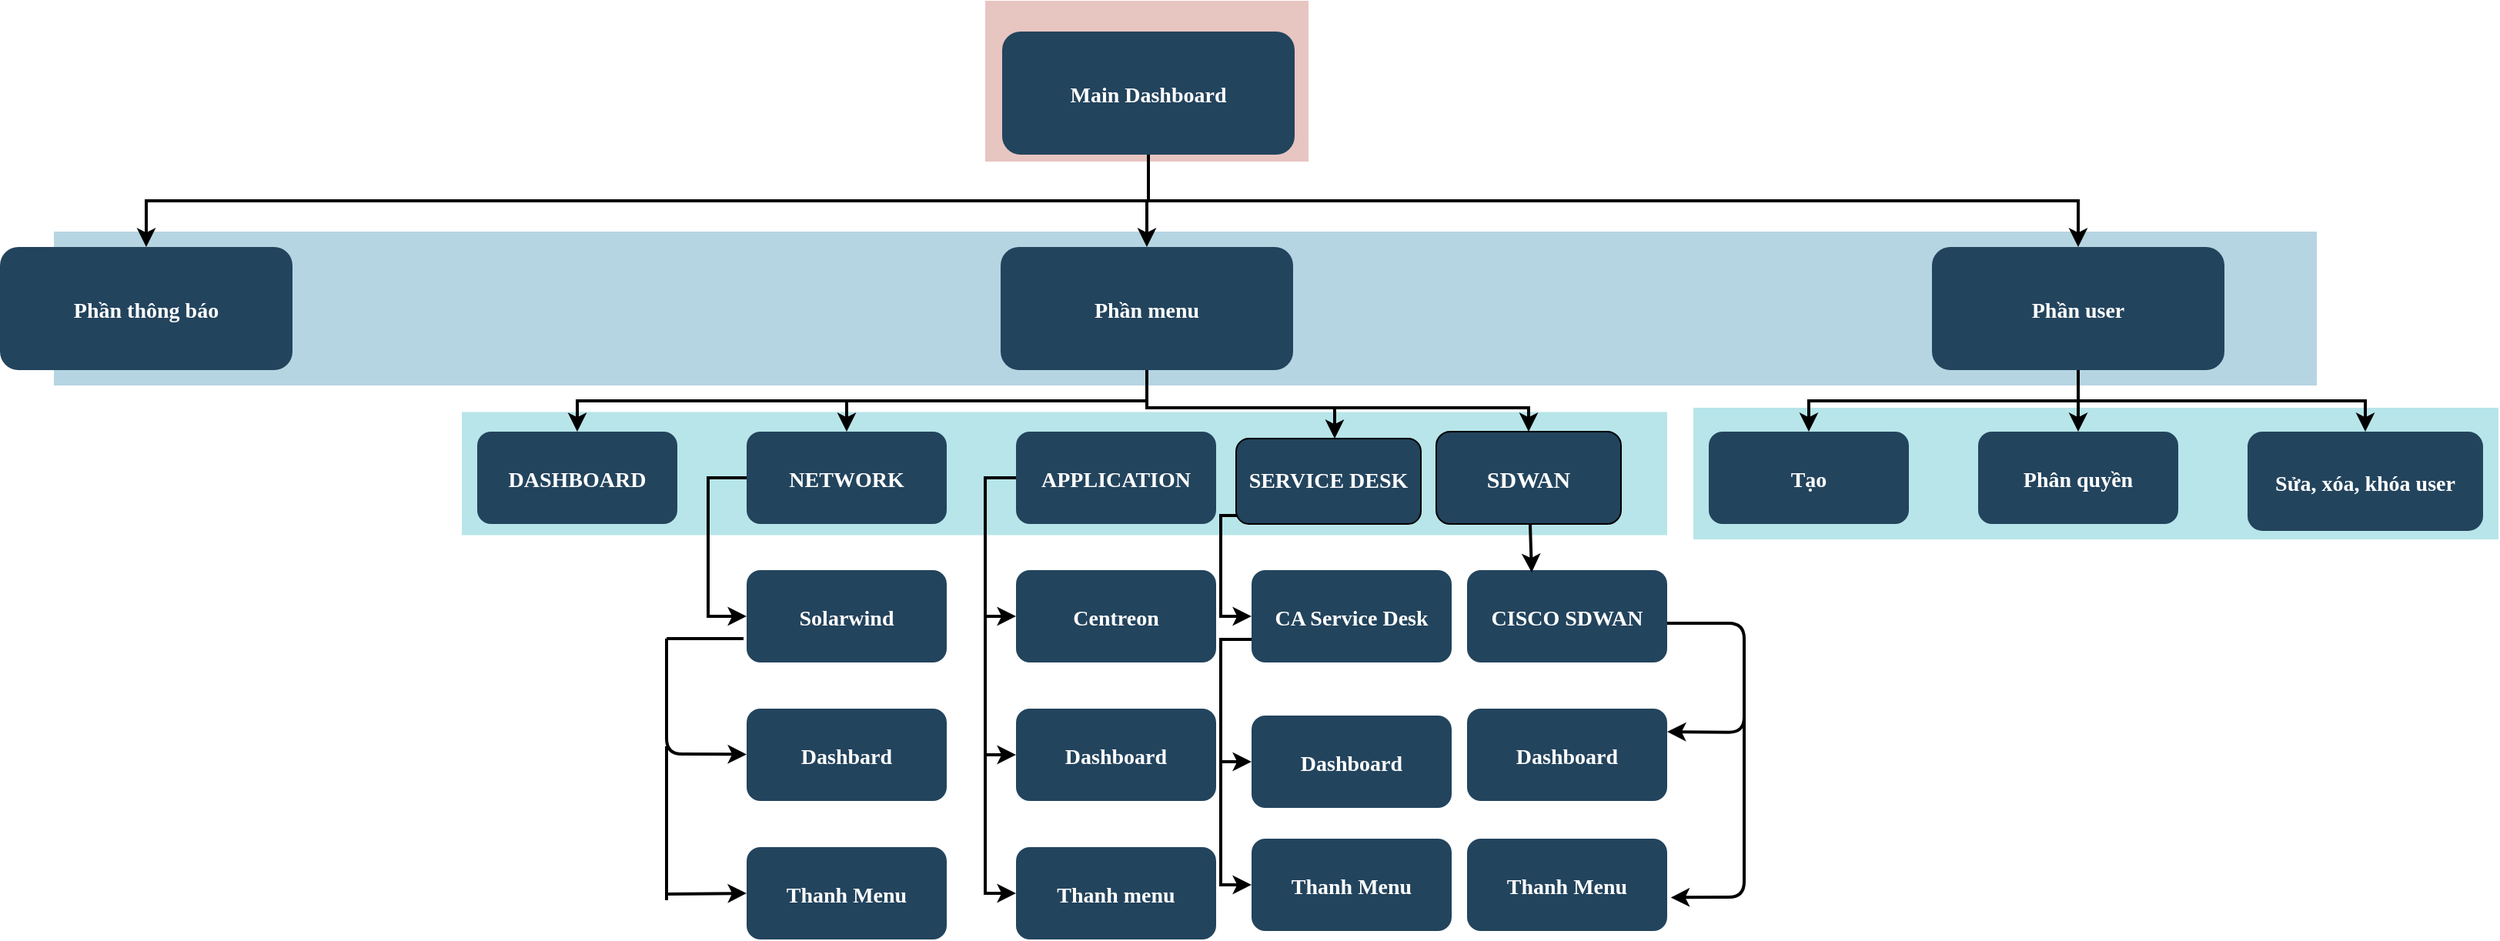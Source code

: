 <mxfile version="14.1.9" type="github">
  <diagram name="Page-1" id="2c0d36ab-eaac-3732-788b-9136903baeff">
    <mxGraphModel dx="1038" dy="548" grid="1" gridSize="10" guides="1" tooltips="1" connect="1" arrows="1" fold="1" page="1" pageScale="1.5" pageWidth="1169" pageHeight="827" background="#ffffff" math="0" shadow="0">
      <root>
        <mxCell id="0" />
        <mxCell id="1" parent="0" />
        <mxCell id="123" value="" style="fillColor=#AE4132;strokeColor=none;opacity=30;" parent="1" vertex="1">
          <mxGeometry x="747" y="175.5" width="210" height="104.5" as="geometry" />
        </mxCell>
        <mxCell id="122" value="" style="fillColor=#10739E;strokeColor=none;opacity=30;" parent="1" vertex="1">
          <mxGeometry x="142" y="325.5" width="1470" height="100.0" as="geometry" />
        </mxCell>
        <mxCell id="110" value="" style="fillColor=#12AAB5;strokeColor=none;opacity=30;" parent="1" vertex="1">
          <mxGeometry x="1207" y="440" width="523" height="85.5" as="geometry" />
        </mxCell>
        <mxCell id="109" value="" style="fillColor=#12AAB5;strokeColor=none;opacity=30;" parent="1" vertex="1">
          <mxGeometry x="407" y="442.75" width="783" height="80" as="geometry" />
        </mxCell>
        <mxCell id="2" value="Main Dashboard" style="rounded=1;fillColor=#23445D;gradientColor=none;strokeColor=none;fontColor=#FFFFFF;fontStyle=1;fontFamily=Tahoma;fontSize=14" parent="1" vertex="1">
          <mxGeometry x="758" y="195.5" width="190" height="80" as="geometry" />
        </mxCell>
        <mxCell id="4" value="Phần user" style="rounded=1;fillColor=#23445D;gradientColor=none;strokeColor=none;fontColor=#FFFFFF;fontStyle=1;fontFamily=Tahoma;fontSize=14" parent="1" vertex="1">
          <mxGeometry x="1362.0" y="335.5" width="190" height="80" as="geometry" />
        </mxCell>
        <mxCell id="9" value="" style="edgeStyle=elbowEdgeStyle;elbow=vertical;strokeWidth=2;rounded=0" parent="1" source="2" target="4" edge="1">
          <mxGeometry x="337" y="215.5" width="100" height="100" as="geometry">
            <mxPoint x="337" y="315.5" as="sourcePoint" />
            <mxPoint x="437" y="215.5" as="targetPoint" />
          </mxGeometry>
        </mxCell>
        <mxCell id="12" value="Phần menu" style="rounded=1;fillColor=#23445D;gradientColor=none;strokeColor=none;fontColor=#FFFFFF;fontStyle=1;fontFamily=Tahoma;fontSize=14" parent="1" vertex="1">
          <mxGeometry x="757.0" y="335.5" width="190" height="80" as="geometry" />
        </mxCell>
        <mxCell id="13" value="Phần thông báo" style="rounded=1;fillColor=#23445D;gradientColor=none;strokeColor=none;fontColor=#FFFFFF;fontStyle=1;fontFamily=Tahoma;fontSize=14" parent="1" vertex="1">
          <mxGeometry x="107" y="335.5" width="190" height="80" as="geometry" />
        </mxCell>
        <mxCell id="25" value="DASHBOARD" style="rounded=1;fillColor=#23445D;gradientColor=none;strokeColor=none;fontColor=#FFFFFF;fontStyle=1;fontFamily=Tahoma;fontSize=14" parent="1" vertex="1">
          <mxGeometry x="417" y="455.5" width="130" height="60" as="geometry" />
        </mxCell>
        <mxCell id="29" value="NETWORK" style="rounded=1;fillColor=#23445D;gradientColor=none;strokeColor=none;fontColor=#FFFFFF;fontStyle=1;fontFamily=Tahoma;fontSize=14" parent="1" vertex="1">
          <mxGeometry x="592" y="455.5" width="130" height="60" as="geometry" />
        </mxCell>
        <mxCell id="30" value="Solarwind" style="rounded=1;fillColor=#23445D;gradientColor=none;strokeColor=none;fontColor=#FFFFFF;fontStyle=1;fontFamily=Tahoma;fontSize=14" parent="1" vertex="1">
          <mxGeometry x="592" y="545.5" width="130" height="60" as="geometry" />
        </mxCell>
        <mxCell id="31" value="Dashbard" style="rounded=1;fillColor=#23445D;gradientColor=none;strokeColor=none;fontColor=#FFFFFF;fontStyle=1;fontFamily=Tahoma;fontSize=14" parent="1" vertex="1">
          <mxGeometry x="592" y="635.5" width="130" height="60" as="geometry" />
        </mxCell>
        <mxCell id="32" value="Thanh Menu" style="rounded=1;fillColor=#23445D;gradientColor=none;strokeColor=none;fontColor=#FFFFFF;fontStyle=1;fontFamily=Tahoma;fontSize=14" parent="1" vertex="1">
          <mxGeometry x="592" y="725.5" width="130" height="60" as="geometry" />
        </mxCell>
        <mxCell id="33" value="APPLICATION" style="rounded=1;fillColor=#23445D;gradientColor=none;strokeColor=none;fontColor=#FFFFFF;fontStyle=1;fontFamily=Tahoma;fontSize=14" parent="1" vertex="1">
          <mxGeometry x="767" y="455.5" width="130" height="60" as="geometry" />
        </mxCell>
        <mxCell id="34" value="Centreon" style="rounded=1;fillColor=#23445D;gradientColor=none;strokeColor=none;fontColor=#FFFFFF;fontStyle=1;fontFamily=Tahoma;fontSize=14" parent="1" vertex="1">
          <mxGeometry x="767" y="545.5" width="130" height="60" as="geometry" />
        </mxCell>
        <mxCell id="35" value="Dashboard" style="rounded=1;fillColor=#23445D;gradientColor=none;strokeColor=none;fontColor=#FFFFFF;fontStyle=1;fontFamily=Tahoma;fontSize=14" parent="1" vertex="1">
          <mxGeometry x="767" y="635.5" width="130" height="60" as="geometry" />
        </mxCell>
        <mxCell id="36" value="Thanh menu" style="rounded=1;fillColor=#23445D;gradientColor=none;strokeColor=none;fontColor=#FFFFFF;fontStyle=1;fontFamily=Tahoma;fontSize=14" parent="1" vertex="1">
          <mxGeometry x="767" y="725.5" width="130" height="60" as="geometry" />
        </mxCell>
        <mxCell id="37" value="CA Service Desk" style="rounded=1;fillColor=#23445D;gradientColor=none;strokeColor=none;fontColor=#FFFFFF;fontStyle=1;fontFamily=Tahoma;fontSize=14" parent="1" vertex="1">
          <mxGeometry x="920" y="545.5" width="130" height="60" as="geometry" />
        </mxCell>
        <mxCell id="38" value="Dashboard" style="rounded=1;fillColor=#23445D;gradientColor=none;strokeColor=none;fontColor=#FFFFFF;fontStyle=1;fontFamily=Tahoma;fontSize=14" parent="1" vertex="1">
          <mxGeometry x="920" y="640" width="130" height="60" as="geometry" />
        </mxCell>
        <mxCell id="39" value="Thanh Menu" style="rounded=1;fillColor=#23445D;gradientColor=none;strokeColor=none;fontColor=#FFFFFF;fontStyle=1;fontFamily=Tahoma;fontSize=14" parent="1" vertex="1">
          <mxGeometry x="920" y="720" width="130" height="60" as="geometry" />
        </mxCell>
        <mxCell id="44" value="Tạo" style="rounded=1;fillColor=#23445D;gradientColor=none;strokeColor=none;fontColor=#FFFFFF;fontStyle=1;fontFamily=Tahoma;fontSize=14" parent="1" vertex="1">
          <mxGeometry x="1217" y="455.5" width="130" height="60" as="geometry" />
        </mxCell>
        <mxCell id="48" value="Phân quyền" style="rounded=1;fillColor=#23445D;gradientColor=none;strokeColor=none;fontColor=#FFFFFF;fontStyle=1;fontFamily=Tahoma;fontSize=14" parent="1" vertex="1">
          <mxGeometry x="1392" y="455.5" width="130" height="60" as="geometry" />
        </mxCell>
        <mxCell id="52" value="Sửa, xóa, khóa user" style="rounded=1;fillColor=#23445D;gradientColor=none;strokeColor=none;fontColor=#FFFFFF;fontStyle=1;fontFamily=Tahoma;fontSize=14" parent="1" vertex="1">
          <mxGeometry x="1567" y="455.5" width="153" height="64.5" as="geometry" />
        </mxCell>
        <mxCell id="59" value="" style="edgeStyle=elbowEdgeStyle;elbow=vertical;strokeWidth=2;rounded=0" parent="1" source="2" target="12" edge="1">
          <mxGeometry x="347" y="225.5" width="100" height="100" as="geometry">
            <mxPoint x="862.0" y="275.5" as="sourcePoint" />
            <mxPoint x="1467.0" y="345.5" as="targetPoint" />
          </mxGeometry>
        </mxCell>
        <mxCell id="61" value="" style="edgeStyle=elbowEdgeStyle;elbow=vertical;strokeWidth=2;rounded=0" parent="1" source="2" target="13" edge="1">
          <mxGeometry x="-23" y="135.5" width="100" height="100" as="geometry">
            <mxPoint x="-23" y="235.5" as="sourcePoint" />
            <mxPoint x="77" y="135.5" as="targetPoint" />
          </mxGeometry>
        </mxCell>
        <mxCell id="73" value="" style="edgeStyle=elbowEdgeStyle;elbow=horizontal;strokeWidth=2;rounded=0" parent="1" source="29" target="30" edge="1">
          <mxGeometry x="-23" y="135.5" width="100" height="100" as="geometry">
            <mxPoint x="-23" y="235.5" as="sourcePoint" />
            <mxPoint x="77" y="135.5" as="targetPoint" />
            <Array as="points">
              <mxPoint x="567" y="535.5" />
            </Array>
          </mxGeometry>
        </mxCell>
        <mxCell id="76" value="" style="edgeStyle=elbowEdgeStyle;elbow=horizontal;strokeWidth=2;rounded=0" parent="1" source="33" target="34" edge="1">
          <mxGeometry x="-23" y="135.5" width="100" height="100" as="geometry">
            <mxPoint x="-23" y="235.5" as="sourcePoint" />
            <mxPoint x="77" y="135.5" as="targetPoint" />
            <Array as="points">
              <mxPoint x="747" y="535.5" />
            </Array>
          </mxGeometry>
        </mxCell>
        <mxCell id="77" value="" style="edgeStyle=elbowEdgeStyle;elbow=horizontal;strokeWidth=2;rounded=0" parent="1" source="33" target="35" edge="1">
          <mxGeometry x="-23" y="135.5" width="100" height="100" as="geometry">
            <mxPoint x="-23" y="235.5" as="sourcePoint" />
            <mxPoint x="77" y="135.5" as="targetPoint" />
            <Array as="points">
              <mxPoint x="747" y="575.5" />
            </Array>
          </mxGeometry>
        </mxCell>
        <mxCell id="78" value="" style="edgeStyle=elbowEdgeStyle;elbow=horizontal;strokeWidth=2;rounded=0" parent="1" source="33" target="36" edge="1">
          <mxGeometry x="-23" y="135.5" width="100" height="100" as="geometry">
            <mxPoint x="-23" y="235.5" as="sourcePoint" />
            <mxPoint x="77" y="135.5" as="targetPoint" />
            <Array as="points">
              <mxPoint x="747" y="625.5" />
            </Array>
          </mxGeometry>
        </mxCell>
        <mxCell id="79" value="" style="edgeStyle=elbowEdgeStyle;elbow=horizontal;strokeWidth=2;rounded=0;exitX=0.417;exitY=0.901;exitDx=0;exitDy=0;exitPerimeter=0;" parent="1" source="FViWfTOcx87JYwKs6K8M-128" target="37" edge="1">
          <mxGeometry x="-23" y="135.5" width="100" height="100" as="geometry">
            <mxPoint x="910" y="523" as="sourcePoint" />
            <mxPoint x="77" y="135.5" as="targetPoint" />
            <Array as="points">
              <mxPoint x="900" y="540" />
            </Array>
          </mxGeometry>
        </mxCell>
        <mxCell id="81" value="" style="edgeStyle=elbowEdgeStyle;elbow=horizontal;strokeWidth=2;rounded=0;exitX=0;exitY=0.75;exitDx=0;exitDy=0;" parent="1" source="37" target="39" edge="1">
          <mxGeometry x="-23" y="135.5" width="100" height="100" as="geometry">
            <mxPoint x="-23" y="235.5" as="sourcePoint" />
            <mxPoint x="77" y="135.5" as="targetPoint" />
            <Array as="points">
              <mxPoint x="900" y="670" />
            </Array>
          </mxGeometry>
        </mxCell>
        <mxCell id="100" value="" style="edgeStyle=elbowEdgeStyle;elbow=vertical;strokeWidth=2;rounded=0" parent="1" source="12" target="25" edge="1">
          <mxGeometry x="-23" y="135.5" width="100" height="100" as="geometry">
            <mxPoint x="-23" y="235.5" as="sourcePoint" />
            <mxPoint x="77" y="135.5" as="targetPoint" />
          </mxGeometry>
        </mxCell>
        <mxCell id="101" value="" style="edgeStyle=elbowEdgeStyle;elbow=vertical;strokeWidth=2;rounded=0" parent="1" source="12" target="29" edge="1">
          <mxGeometry x="-23" y="135.5" width="100" height="100" as="geometry">
            <mxPoint x="-23" y="235.5" as="sourcePoint" />
            <mxPoint x="77" y="135.5" as="targetPoint" />
          </mxGeometry>
        </mxCell>
        <mxCell id="102" value="" style="edgeStyle=elbowEdgeStyle;elbow=vertical;strokeWidth=2;rounded=0;exitX=0.5;exitY=1;exitDx=0;exitDy=0;" parent="1" source="12" target="FViWfTOcx87JYwKs6K8M-129" edge="1">
          <mxGeometry x="-23" y="135.5" width="100" height="100" as="geometry">
            <mxPoint x="-23" y="235.5" as="sourcePoint" />
            <mxPoint x="1120" y="450" as="targetPoint" />
            <Array as="points">
              <mxPoint x="910" y="440" />
              <mxPoint x="1000" y="430" />
              <mxPoint x="1080" y="440" />
              <mxPoint x="1120" y="436" />
            </Array>
          </mxGeometry>
        </mxCell>
        <mxCell id="104" value="" style="edgeStyle=elbowEdgeStyle;elbow=vertical;strokeWidth=2;rounded=0" parent="1" source="4" target="48" edge="1">
          <mxGeometry x="-23" y="135.5" width="100" height="100" as="geometry">
            <mxPoint x="-23" y="235.5" as="sourcePoint" />
            <mxPoint x="77" y="135.5" as="targetPoint" />
          </mxGeometry>
        </mxCell>
        <mxCell id="105" value="" style="edgeStyle=elbowEdgeStyle;elbow=vertical;strokeWidth=2;rounded=0" parent="1" source="4" target="44" edge="1">
          <mxGeometry x="-23" y="135.5" width="100" height="100" as="geometry">
            <mxPoint x="-23" y="235.5" as="sourcePoint" />
            <mxPoint x="77" y="135.5" as="targetPoint" />
          </mxGeometry>
        </mxCell>
        <mxCell id="106" value="" style="edgeStyle=elbowEdgeStyle;elbow=vertical;strokeWidth=2;rounded=0" parent="1" source="4" target="52" edge="1">
          <mxGeometry x="-23" y="135.5" width="100" height="100" as="geometry">
            <mxPoint x="-23" y="235.5" as="sourcePoint" />
            <mxPoint x="77" y="135.5" as="targetPoint" />
          </mxGeometry>
        </mxCell>
        <mxCell id="FViWfTOcx87JYwKs6K8M-128" value="&lt;font color=&quot;#ffffff&quot; size=&quot;1&quot;&gt;&lt;b style=&quot;font-size: 14px&quot;&gt;SERVICE DESK&lt;/b&gt;&lt;/font&gt;" style="rounded=1;whiteSpace=wrap;html=1;fillColor=#23445D;fontFamily=Tahoma;" vertex="1" parent="1">
          <mxGeometry x="910" y="460" width="120" height="55.5" as="geometry" />
        </mxCell>
        <mxCell id="FViWfTOcx87JYwKs6K8M-129" value="&lt;font color=&quot;#ffffff&quot; size=&quot;1&quot;&gt;&lt;b style=&quot;font-size: 15px&quot;&gt;SDWAN&lt;/b&gt;&lt;/font&gt;" style="rounded=1;whiteSpace=wrap;html=1;fillColor=#23445D;fontFamily=Tahoma;" vertex="1" parent="1">
          <mxGeometry x="1040" y="455.5" width="120" height="60" as="geometry" />
        </mxCell>
        <mxCell id="FViWfTOcx87JYwKs6K8M-135" value="" style="endArrow=classic;html=1;strokeColor=#000000;strokeWidth=2;fontFamily=Tahoma;" edge="1" parent="1">
          <mxGeometry width="50" height="50" relative="1" as="geometry">
            <mxPoint x="974" y="440" as="sourcePoint" />
            <mxPoint x="974" y="460" as="targetPoint" />
          </mxGeometry>
        </mxCell>
        <mxCell id="FViWfTOcx87JYwKs6K8M-139" value="" style="endArrow=classic;html=1;strokeColor=#000000;strokeWidth=2;fontFamily=Tahoma;" edge="1" parent="1" target="31">
          <mxGeometry width="50" height="50" relative="1" as="geometry">
            <mxPoint x="540" y="590" as="sourcePoint" />
            <mxPoint x="540" y="605.5" as="targetPoint" />
            <Array as="points">
              <mxPoint x="540" y="630" />
              <mxPoint x="540" y="665" />
            </Array>
          </mxGeometry>
        </mxCell>
        <mxCell id="FViWfTOcx87JYwKs6K8M-142" value="" style="endArrow=none;html=1;strokeColor=#000000;strokeWidth=2;fontFamily=Tahoma;" edge="1" parent="1">
          <mxGeometry width="50" height="50" relative="1" as="geometry">
            <mxPoint x="540" y="590" as="sourcePoint" />
            <mxPoint x="590" y="590" as="targetPoint" />
          </mxGeometry>
        </mxCell>
        <mxCell id="FViWfTOcx87JYwKs6K8M-143" value="" style="endArrow=none;html=1;strokeColor=#000000;strokeWidth=2;fontFamily=Tahoma;" edge="1" parent="1">
          <mxGeometry width="50" height="50" relative="1" as="geometry">
            <mxPoint x="540" y="760" as="sourcePoint" />
            <mxPoint x="540" y="660" as="targetPoint" />
          </mxGeometry>
        </mxCell>
        <mxCell id="FViWfTOcx87JYwKs6K8M-144" value="" style="endArrow=classic;html=1;strokeColor=#000000;strokeWidth=2;fontFamily=Tahoma;entryX=0;entryY=0.5;entryDx=0;entryDy=0;" edge="1" parent="1" target="32">
          <mxGeometry width="50" height="50" relative="1" as="geometry">
            <mxPoint x="540" y="756" as="sourcePoint" />
            <mxPoint x="592" y="700" as="targetPoint" />
          </mxGeometry>
        </mxCell>
        <mxCell id="FViWfTOcx87JYwKs6K8M-146" value="" style="endArrow=classic;html=1;strokeColor=#000000;strokeWidth=2;fontFamily=Tahoma;" edge="1" parent="1">
          <mxGeometry width="50" height="50" relative="1" as="geometry">
            <mxPoint x="900" y="670" as="sourcePoint" />
            <mxPoint x="920" y="670" as="targetPoint" />
          </mxGeometry>
        </mxCell>
        <mxCell id="FViWfTOcx87JYwKs6K8M-147" value="Dashboard" style="rounded=1;fillColor=#23445D;gradientColor=none;strokeColor=none;fontColor=#FFFFFF;fontStyle=1;fontFamily=Tahoma;fontSize=14" vertex="1" parent="1">
          <mxGeometry x="1060" y="635.5" width="130" height="60" as="geometry" />
        </mxCell>
        <mxCell id="FViWfTOcx87JYwKs6K8M-148" value="Thanh Menu" style="rounded=1;fillColor=#23445D;gradientColor=none;strokeColor=none;fontColor=#FFFFFF;fontStyle=1;fontFamily=Tahoma;fontSize=14" vertex="1" parent="1">
          <mxGeometry x="1060" y="720" width="130" height="60" as="geometry" />
        </mxCell>
        <mxCell id="FViWfTOcx87JYwKs6K8M-149" value="CISCO SDWAN" style="rounded=1;fillColor=#23445D;gradientColor=none;strokeColor=none;fontColor=#FFFFFF;fontStyle=1;fontFamily=Tahoma;fontSize=14" vertex="1" parent="1">
          <mxGeometry x="1060" y="545.5" width="130" height="60" as="geometry" />
        </mxCell>
        <mxCell id="FViWfTOcx87JYwKs6K8M-150" value="" style="endArrow=classic;html=1;strokeColor=#000000;strokeWidth=2;fontFamily=Tahoma;entryX=0.323;entryY=0.025;entryDx=0;entryDy=0;entryPerimeter=0;" edge="1" parent="1" source="FViWfTOcx87JYwKs6K8M-129" target="FViWfTOcx87JYwKs6K8M-149">
          <mxGeometry width="50" height="50" relative="1" as="geometry">
            <mxPoint x="1090" y="550" as="sourcePoint" />
            <mxPoint x="1140" y="500" as="targetPoint" />
          </mxGeometry>
        </mxCell>
        <mxCell id="FViWfTOcx87JYwKs6K8M-153" value="" style="endArrow=classic;html=1;strokeColor=#000000;strokeWidth=2;fontFamily=Tahoma;exitX=1;exitY=0.575;exitDx=0;exitDy=0;entryX=1;entryY=0.25;entryDx=0;entryDy=0;exitPerimeter=0;" edge="1" parent="1" source="FViWfTOcx87JYwKs6K8M-149" target="FViWfTOcx87JYwKs6K8M-147">
          <mxGeometry width="50" height="50" relative="1" as="geometry">
            <mxPoint x="840" y="620" as="sourcePoint" />
            <mxPoint x="1220" y="610" as="targetPoint" />
            <Array as="points">
              <mxPoint x="1240" y="580" />
              <mxPoint x="1240" y="651" />
            </Array>
          </mxGeometry>
        </mxCell>
        <mxCell id="FViWfTOcx87JYwKs6K8M-160" value="" style="endArrow=classic;html=1;strokeColor=#000000;strokeWidth=2;fontFamily=Tahoma;entryX=1.018;entryY=0.637;entryDx=0;entryDy=0;entryPerimeter=0;" edge="1" parent="1" target="FViWfTOcx87JYwKs6K8M-148">
          <mxGeometry width="50" height="50" relative="1" as="geometry">
            <mxPoint x="1240" y="606" as="sourcePoint" />
            <mxPoint x="1210" y="760" as="targetPoint" />
            <Array as="points">
              <mxPoint x="1240" y="758" />
            </Array>
          </mxGeometry>
        </mxCell>
      </root>
    </mxGraphModel>
  </diagram>
</mxfile>
